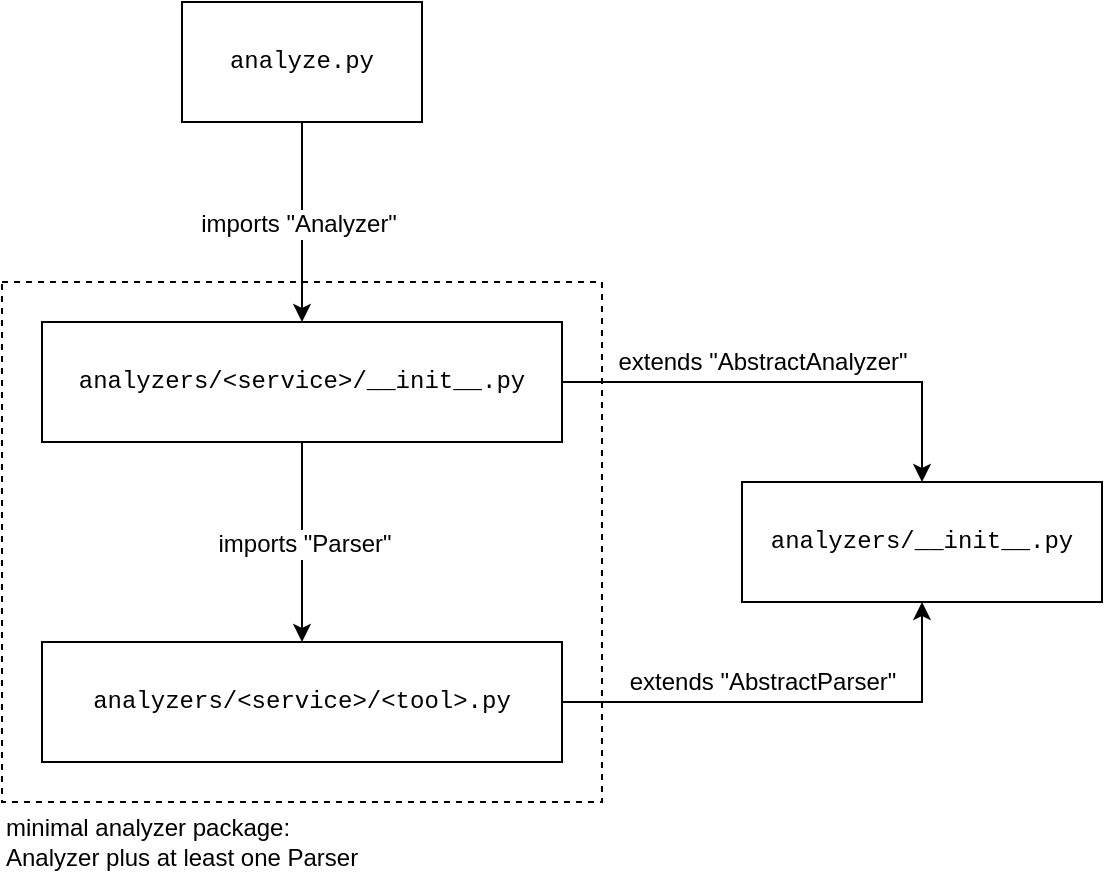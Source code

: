 <mxfile version="24.5.5" type="device">
  <diagram id="C5RBs43oDa-KdzZeNtuy" name="Page-1">
    <mxGraphModel dx="1434" dy="762" grid="1" gridSize="10" guides="1" tooltips="1" connect="1" arrows="1" fold="1" page="1" pageScale="1" pageWidth="827" pageHeight="1169" math="0" shadow="0">
      <root>
        <mxCell id="WIyWlLk6GJQsqaUBKTNV-0" />
        <mxCell id="WIyWlLk6GJQsqaUBKTNV-1" parent="WIyWlLk6GJQsqaUBKTNV-0" />
        <mxCell id="MIrl1xzDkNPtH5zAWvvw-16" value="" style="rounded=0;whiteSpace=wrap;html=1;fillColor=none;dashed=1;" vertex="1" parent="WIyWlLk6GJQsqaUBKTNV-1">
          <mxGeometry x="100" y="220" width="300" height="260" as="geometry" />
        </mxCell>
        <mxCell id="MIrl1xzDkNPtH5zAWvvw-6" style="edgeStyle=orthogonalEdgeStyle;rounded=0;orthogonalLoop=1;jettySize=auto;html=1;exitX=0.5;exitY=1;exitDx=0;exitDy=0;entryX=0.5;entryY=0;entryDx=0;entryDy=0;" edge="1" parent="WIyWlLk6GJQsqaUBKTNV-1" source="MIrl1xzDkNPtH5zAWvvw-2" target="MIrl1xzDkNPtH5zAWvvw-5">
          <mxGeometry relative="1" as="geometry" />
        </mxCell>
        <mxCell id="MIrl1xzDkNPtH5zAWvvw-10" value="imports &quot;Analyzer&quot;" style="edgeLabel;html=1;align=center;verticalAlign=middle;resizable=0;points=[];fontSize=12;" vertex="1" connectable="0" parent="MIrl1xzDkNPtH5zAWvvw-6">
          <mxGeometry x="0.02" y="-2" relative="1" as="geometry">
            <mxPoint as="offset" />
          </mxGeometry>
        </mxCell>
        <mxCell id="MIrl1xzDkNPtH5zAWvvw-2" value="&lt;div&gt;analyze.py&lt;br&gt;&lt;/div&gt;" style="rounded=0;whiteSpace=wrap;html=1;fontFamily=Courier New;" vertex="1" parent="WIyWlLk6GJQsqaUBKTNV-1">
          <mxGeometry x="190" y="80" width="120" height="60" as="geometry" />
        </mxCell>
        <mxCell id="MIrl1xzDkNPtH5zAWvvw-8" style="edgeStyle=orthogonalEdgeStyle;rounded=0;orthogonalLoop=1;jettySize=auto;html=1;exitX=0.5;exitY=1;exitDx=0;exitDy=0;entryX=0.5;entryY=0;entryDx=0;entryDy=0;" edge="1" parent="WIyWlLk6GJQsqaUBKTNV-1" source="MIrl1xzDkNPtH5zAWvvw-5" target="MIrl1xzDkNPtH5zAWvvw-7">
          <mxGeometry relative="1" as="geometry" />
        </mxCell>
        <mxCell id="MIrl1xzDkNPtH5zAWvvw-9" value="imports &quot;Parser&quot;" style="edgeLabel;html=1;align=center;verticalAlign=middle;resizable=0;points=[];fontSize=12;" vertex="1" connectable="0" parent="MIrl1xzDkNPtH5zAWvvw-8">
          <mxGeometry x="0.02" y="1" relative="1" as="geometry">
            <mxPoint as="offset" />
          </mxGeometry>
        </mxCell>
        <mxCell id="MIrl1xzDkNPtH5zAWvvw-12" style="edgeStyle=orthogonalEdgeStyle;rounded=0;orthogonalLoop=1;jettySize=auto;html=1;exitX=1;exitY=0.5;exitDx=0;exitDy=0;entryX=0.5;entryY=0;entryDx=0;entryDy=0;" edge="1" parent="WIyWlLk6GJQsqaUBKTNV-1" source="MIrl1xzDkNPtH5zAWvvw-5" target="MIrl1xzDkNPtH5zAWvvw-11">
          <mxGeometry relative="1" as="geometry" />
        </mxCell>
        <mxCell id="MIrl1xzDkNPtH5zAWvvw-14" value="extends &quot;AbstractAnalyzer&quot;" style="edgeLabel;html=1;align=center;verticalAlign=middle;resizable=0;points=[];fontSize=12;labelBackgroundColor=default;" vertex="1" connectable="0" parent="MIrl1xzDkNPtH5zAWvvw-12">
          <mxGeometry x="-0.209" y="-2" relative="1" as="geometry">
            <mxPoint x="9" y="-12" as="offset" />
          </mxGeometry>
        </mxCell>
        <mxCell id="MIrl1xzDkNPtH5zAWvvw-5" value="&lt;div&gt;analyzers/&amp;lt;service&amp;gt;/__init__.py&lt;/div&gt;" style="rounded=0;whiteSpace=wrap;html=1;fontFamily=Courier New;" vertex="1" parent="WIyWlLk6GJQsqaUBKTNV-1">
          <mxGeometry x="120" y="240" width="260" height="60" as="geometry" />
        </mxCell>
        <mxCell id="MIrl1xzDkNPtH5zAWvvw-13" style="edgeStyle=orthogonalEdgeStyle;rounded=0;orthogonalLoop=1;jettySize=auto;html=1;exitX=1;exitY=0.5;exitDx=0;exitDy=0;entryX=0.5;entryY=1;entryDx=0;entryDy=0;" edge="1" parent="WIyWlLk6GJQsqaUBKTNV-1" source="MIrl1xzDkNPtH5zAWvvw-7" target="MIrl1xzDkNPtH5zAWvvw-11">
          <mxGeometry relative="1" as="geometry" />
        </mxCell>
        <mxCell id="MIrl1xzDkNPtH5zAWvvw-15" value="extends &quot;AbstractParser&quot;" style="edgeLabel;html=1;align=center;verticalAlign=middle;resizable=0;points=[];fontSize=12;labelBackgroundColor=default;" vertex="1" connectable="0" parent="MIrl1xzDkNPtH5zAWvvw-13">
          <mxGeometry x="-0.226" y="-1" relative="1" as="geometry">
            <mxPoint x="11" y="-11" as="offset" />
          </mxGeometry>
        </mxCell>
        <mxCell id="MIrl1xzDkNPtH5zAWvvw-7" value="&lt;div&gt;analyzers/&amp;lt;service&amp;gt;/&amp;lt;tool&amp;gt;.py&lt;/div&gt;" style="rounded=0;whiteSpace=wrap;html=1;fontFamily=Courier New;" vertex="1" parent="WIyWlLk6GJQsqaUBKTNV-1">
          <mxGeometry x="120" y="400" width="260" height="60" as="geometry" />
        </mxCell>
        <mxCell id="MIrl1xzDkNPtH5zAWvvw-11" value="&lt;div&gt;analyzers/__init__.py&lt;br&gt;&lt;/div&gt;" style="rounded=0;whiteSpace=wrap;html=1;fontFamily=Courier New;" vertex="1" parent="WIyWlLk6GJQsqaUBKTNV-1">
          <mxGeometry x="470" y="320" width="180" height="60" as="geometry" />
        </mxCell>
        <mxCell id="MIrl1xzDkNPtH5zAWvvw-17" value="&lt;div align=&quot;left&quot;&gt;minimal analyzer package:&lt;/div&gt;&lt;div align=&quot;left&quot;&gt;Analyzer plus at least one Parser&lt;br&gt;&lt;/div&gt;" style="text;html=1;align=left;verticalAlign=middle;whiteSpace=wrap;rounded=0;fillColor=none;" vertex="1" parent="WIyWlLk6GJQsqaUBKTNV-1">
          <mxGeometry x="100" y="480" width="190" height="40" as="geometry" />
        </mxCell>
      </root>
    </mxGraphModel>
  </diagram>
</mxfile>
